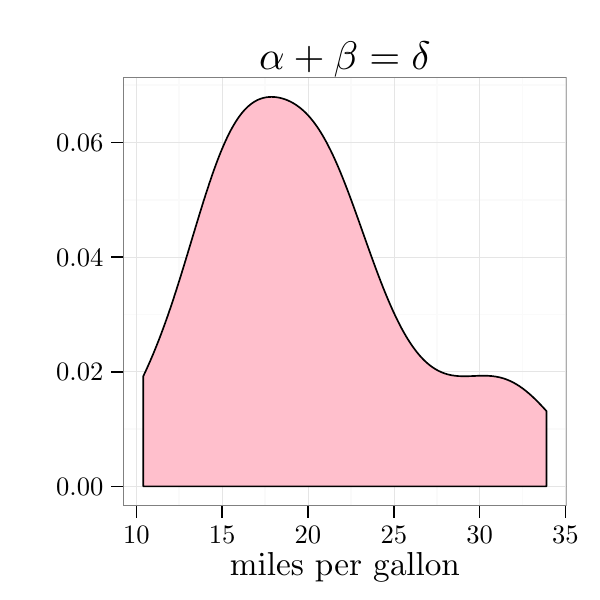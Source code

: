 % Created by tikzDevice version 0.7.0 on 2014-02-17 11:41:28
% !TEX encoding = UTF-8 Unicode
\documentclass{article}
\nonstopmode

\usepackage{tikz}

\usepackage[active,tightpage,psfixbb]{preview}

\PreviewEnvironment{pgfpicture}

\setlength\PreviewBorder{0pt}

\newcommand{\SweaveOpts}[1]{}  % do not interfere with LaTeX
\newcommand{\SweaveInput}[1]{} % because they are not real TeX commands
\newcommand{\Sexpr}[1]{}       % will only be parsed by R


\usepackage[colorlinks=true, linkcolor=blue, citecolor=blue, urlcolor=blue, linktocpage=true, breaklinks=true]{hyperref}
\usepackage{geometry}[0.5in]
\usepackage{amsthm}
\newtheoremstyle{rcode}{1pt}{1pt}{}{}{\bfseries}{}{.5em}{}
\theoremstyle{rcode}
\newtheorem{rcode}{R Code}[section]
\newtheorem{GIT}{GIT Example}[section]
% User Commands
\newcommand{\noind}{\setlength{\parindent}{0pt}}
\newcommand{\reind}{\setlength{\parindent}{15pt}}

\title{Using the Example Environment with \textbf{knitr}}
\author{Alan's Modifications and Notes}

\begin{document}

\begin{tikzpicture}[x=1pt,y=1pt]
\definecolor[named]{fillColor}{rgb}{1.00,1.00,1.00}
\path[use as bounding box,fill=fillColor,fill opacity=0.00] (0,0) rectangle (216.81,216.81);
\begin{scope}
\path[clip] (  0.00,  0.00) rectangle (216.81,216.81);
\definecolor[named]{drawColor}{rgb}{1.00,1.00,1.00}
\definecolor[named]{fillColor}{rgb}{1.00,1.00,1.00}

\path[draw=drawColor,line width= 0.6pt,line join=round,line cap=round,fill=fillColor] ( -0.00,  0.00) rectangle (216.81,216.81);
\end{scope}
\begin{scope}
\path[clip] ( 44.49, 34.03) rectangle (204.76,188.82);
\definecolor[named]{fillColor}{rgb}{1.00,1.00,1.00}

\path[fill=fillColor] ( 44.49, 34.03) rectangle (204.76,188.82);
\definecolor[named]{drawColor}{rgb}{0.98,0.98,0.98}

\path[draw=drawColor,line width= 0.6pt,line join=round] ( 44.49, 61.78) --
	(204.76, 61.78);

\path[draw=drawColor,line width= 0.6pt,line join=round] ( 44.49,103.19) --
	(204.76,103.19);

\path[draw=drawColor,line width= 0.6pt,line join=round] ( 44.49,144.61) --
	(204.76,144.61);

\path[draw=drawColor,line width= 0.6pt,line join=round] ( 44.49,186.03) --
	(204.76,186.03);

\path[draw=drawColor,line width= 0.6pt,line join=round] ( 64.79, 34.03) --
	( 64.79,188.82);

\path[draw=drawColor,line width= 0.6pt,line join=round] ( 95.79, 34.03) --
	( 95.79,188.82);

\path[draw=drawColor,line width= 0.6pt,line join=round] (126.80, 34.03) --
	(126.80,188.82);

\path[draw=drawColor,line width= 0.6pt,line join=round] (157.80, 34.03) --
	(157.80,188.82);

\path[draw=drawColor,line width= 0.6pt,line join=round] (188.80, 34.03) --
	(188.80,188.82);
\definecolor[named]{drawColor}{rgb}{0.90,0.90,0.90}

\path[draw=drawColor,line width= 0.2pt,line join=round] ( 44.49, 41.07) --
	(204.76, 41.07);

\path[draw=drawColor,line width= 0.2pt,line join=round] ( 44.49, 82.49) --
	(204.76, 82.49);

\path[draw=drawColor,line width= 0.2pt,line join=round] ( 44.49,123.90) --
	(204.76,123.90);

\path[draw=drawColor,line width= 0.2pt,line join=round] ( 44.49,165.32) --
	(204.76,165.32);

\path[draw=drawColor,line width= 0.2pt,line join=round] ( 49.29, 34.03) --
	( 49.29,188.82);

\path[draw=drawColor,line width= 0.2pt,line join=round] ( 80.29, 34.03) --
	( 80.29,188.82);

\path[draw=drawColor,line width= 0.2pt,line join=round] (111.29, 34.03) --
	(111.29,188.82);

\path[draw=drawColor,line width= 0.2pt,line join=round] (142.30, 34.03) --
	(142.30,188.82);

\path[draw=drawColor,line width= 0.2pt,line join=round] (173.30, 34.03) --
	(173.30,188.82);

\path[draw=drawColor,line width= 0.2pt,line join=round] (204.30, 34.03) --
	(204.30,188.82);
\definecolor[named]{drawColor}{rgb}{0.00,0.00,0.00}
\definecolor[named]{fillColor}{rgb}{1.00,0.75,0.80}

\path[draw=drawColor,line width= 0.6pt,line join=round,line cap=round,fill=fillColor] ( 51.77, 80.88) --
	( 52.06, 81.48) --
	( 52.34, 82.09) --
	( 52.63, 82.70) --
	( 52.91, 83.32) --
	( 53.20, 83.95) --
	( 53.48, 84.58) --
	( 53.77, 85.22) --
	( 54.05, 85.86) --
	( 54.34, 86.52) --
	( 54.62, 87.18) --
	( 54.91, 87.84) --
	( 55.19, 88.52) --
	( 55.48, 89.20) --
	( 55.76, 89.89) --
	( 56.05, 90.58) --
	( 56.33, 91.29) --
	( 56.62, 92.00) --
	( 56.90, 92.72) --
	( 57.19, 93.44) --
	( 57.47, 94.17) --
	( 57.76, 94.91) --
	( 58.04, 95.66) --
	( 58.33, 96.42) --
	( 58.61, 97.18) --
	( 58.90, 97.95) --
	( 59.18, 98.73) --
	( 59.47, 99.52) --
	( 59.75,100.31) --
	( 60.04,101.11) --
	( 60.33,101.91) --
	( 60.61,102.73) --
	( 60.90,103.55) --
	( 61.18,104.38) --
	( 61.47,105.22) --
	( 61.75,106.06) --
	( 62.04,106.91) --
	( 62.32,107.76) --
	( 62.61,108.63) --
	( 62.89,109.49) --
	( 63.18,110.37) --
	( 63.46,111.25) --
	( 63.75,112.14) --
	( 64.03,113.03) --
	( 64.32,113.93) --
	( 64.60,114.83) --
	( 64.89,115.74) --
	( 65.17,116.65) --
	( 65.46,117.56) --
	( 65.74,118.49) --
	( 66.03,119.41) --
	( 66.31,120.34) --
	( 66.60,121.27) --
	( 66.88,122.20) --
	( 67.17,123.14) --
	( 67.45,124.08) --
	( 67.74,125.02) --
	( 68.02,125.97) --
	( 68.31,126.91) --
	( 68.59,127.86) --
	( 68.88,128.80) --
	( 69.16,129.75) --
	( 69.45,130.70) --
	( 69.73,131.64) --
	( 70.02,132.59) --
	( 70.31,133.54) --
	( 70.59,134.48) --
	( 70.88,135.42) --
	( 71.16,136.36) --
	( 71.45,137.30) --
	( 71.73,138.23) --
	( 72.02,139.16) --
	( 72.30,140.09) --
	( 72.59,141.01) --
	( 72.87,141.93) --
	( 73.16,142.85) --
	( 73.44,143.76) --
	( 73.73,144.66) --
	( 74.01,145.55) --
	( 74.30,146.45) --
	( 74.58,147.33) --
	( 74.87,148.21) --
	( 75.15,149.07) --
	( 75.44,149.94) --
	( 75.72,150.79) --
	( 76.01,151.64) --
	( 76.29,152.47) --
	( 76.58,153.30) --
	( 76.86,154.12) --
	( 77.15,154.92) --
	( 77.43,155.72) --
	( 77.72,156.51) --
	( 78.00,157.29) --
	( 78.29,158.05) --
	( 78.57,158.81) --
	( 78.86,159.55) --
	( 79.14,160.29) --
	( 79.43,161.01) --
	( 79.71,161.72) --
	( 80.00,162.41) --
	( 80.29,163.10) --
	( 80.57,163.77) --
	( 80.86,164.43) --
	( 81.14,165.08) --
	( 81.43,165.71) --
	( 81.71,166.33) --
	( 82.00,166.94) --
	( 82.28,167.54) --
	( 82.57,168.11) --
	( 82.85,168.69) --
	( 83.14,169.24) --
	( 83.42,169.78) --
	( 83.71,170.31) --
	( 83.99,170.82) --
	( 84.28,171.32) --
	( 84.56,171.81) --
	( 84.85,172.29) --
	( 85.13,172.75) --
	( 85.42,173.20) --
	( 85.70,173.63) --
	( 85.99,174.06) --
	( 86.27,174.46) --
	( 86.56,174.86) --
	( 86.84,175.24) --
	( 87.13,175.61) --
	( 87.41,175.97) --
	( 87.70,176.31) --
	( 87.98,176.64) --
	( 88.27,176.96) --
	( 88.55,177.27) --
	( 88.84,177.57) --
	( 89.12,177.85) --
	( 89.41,178.12) --
	( 89.70,178.39) --
	( 89.98,178.63) --
	( 90.27,178.87) --
	( 90.55,179.10) --
	( 90.84,179.32) --
	( 91.12,179.52) --
	( 91.41,179.72) --
	( 91.69,179.91) --
	( 91.98,180.08) --
	( 92.26,180.25) --
	( 92.55,180.40) --
	( 92.83,180.55) --
	( 93.12,180.69) --
	( 93.40,180.82) --
	( 93.69,180.94) --
	( 93.97,181.05) --
	( 94.26,181.15) --
	( 94.54,181.25) --
	( 94.83,181.33) --
	( 95.11,181.41) --
	( 95.40,181.48) --
	( 95.68,181.54) --
	( 95.97,181.60) --
	( 96.25,181.65) --
	( 96.54,181.69) --
	( 96.82,181.72) --
	( 97.11,181.75) --
	( 97.39,181.77) --
	( 97.68,181.78) --
	( 97.96,181.79) --
	( 98.25,181.79) --
	( 98.53,181.78) --
	( 98.82,181.77) --
	( 99.10,181.75) --
	( 99.39,181.73) --
	( 99.68,181.70) --
	( 99.96,181.66) --
	(100.25,181.62) --
	(100.53,181.57) --
	(100.82,181.52) --
	(101.10,181.46) --
	(101.39,181.39) --
	(101.67,181.32) --
	(101.96,181.24) --
	(102.24,181.16) --
	(102.53,181.07) --
	(102.81,180.98) --
	(103.10,180.87) --
	(103.38,180.77) --
	(103.67,180.66) --
	(103.95,180.54) --
	(104.24,180.41) --
	(104.52,180.28) --
	(104.81,180.15) --
	(105.09,180.00) --
	(105.38,179.86) --
	(105.66,179.70) --
	(105.95,179.54) --
	(106.23,179.37) --
	(106.52,179.19) --
	(106.80,179.01) --
	(107.09,178.82) --
	(107.37,178.63) --
	(107.66,178.42) --
	(107.94,178.21) --
	(108.23,177.99) --
	(108.51,177.77) --
	(108.80,177.54) --
	(109.08,177.30) --
	(109.37,177.05) --
	(109.66,176.80) --
	(109.94,176.53) --
	(110.23,176.26) --
	(110.51,175.98) --
	(110.80,175.69) --
	(111.08,175.39) --
	(111.37,175.08) --
	(111.65,174.77) --
	(111.94,174.45) --
	(112.22,174.12) --
	(112.51,173.77) --
	(112.79,173.42) --
	(113.08,173.06) --
	(113.36,172.70) --
	(113.65,172.31) --
	(113.93,171.93) --
	(114.22,171.53) --
	(114.50,171.12) --
	(114.79,170.71) --
	(115.07,170.28) --
	(115.36,169.84) --
	(115.64,169.40) --
	(115.93,168.94) --
	(116.21,168.47) --
	(116.50,168.00) --
	(116.78,167.51) --
	(117.07,167.02) --
	(117.35,166.51) --
	(117.64,166.00) --
	(117.92,165.48) --
	(118.21,164.94) --
	(118.49,164.40) --
	(118.78,163.84) --
	(119.06,163.28) --
	(119.35,162.71) --
	(119.64,162.13) --
	(119.92,161.53) --
	(120.21,160.93) --
	(120.49,160.32) --
	(120.78,159.70) --
	(121.06,159.07) --
	(121.35,158.44) --
	(121.63,157.79) --
	(121.92,157.14) --
	(122.20,156.48) --
	(122.49,155.80) --
	(122.77,155.13) --
	(123.06,154.44) --
	(123.34,153.75) --
	(123.63,153.05) --
	(123.91,152.34) --
	(124.20,151.62) --
	(124.48,150.90) --
	(124.77,150.17) --
	(125.05,149.44) --
	(125.34,148.70) --
	(125.62,147.95) --
	(125.91,147.20) --
	(126.19,146.44) --
	(126.48,145.68) --
	(126.76,144.91) --
	(127.05,144.14) --
	(127.33,143.36) --
	(127.62,142.58) --
	(127.90,141.80) --
	(128.19,141.01) --
	(128.47,140.22) --
	(128.76,139.42) --
	(129.04,138.63) --
	(129.33,137.83) --
	(129.62,137.03) --
	(129.90,136.23) --
	(130.19,135.43) --
	(130.47,134.62) --
	(130.76,133.82) --
	(131.04,133.01) --
	(131.33,132.21) --
	(131.61,131.40) --
	(131.90,130.60) --
	(132.18,129.80) --
	(132.47,128.99) --
	(132.75,128.19) --
	(133.04,127.39) --
	(133.32,126.59) --
	(133.61,125.80) --
	(133.89,125.01) --
	(134.18,124.22) --
	(134.46,123.43) --
	(134.75,122.64) --
	(135.03,121.86) --
	(135.32,121.09) --
	(135.60,120.31) --
	(135.89,119.54) --
	(136.17,118.78) --
	(136.46,118.02) --
	(136.74,117.27) --
	(137.03,116.52) --
	(137.31,115.78) --
	(137.60,115.04) --
	(137.88,114.31) --
	(138.17,113.58) --
	(138.45,112.86) --
	(138.74,112.15) --
	(139.02,111.44) --
	(139.31,110.74) --
	(139.60,110.04) --
	(139.88,109.36) --
	(140.17,108.68) --
	(140.45,108.01) --
	(140.74,107.34) --
	(141.02,106.69) --
	(141.31,106.04) --
	(141.59,105.40) --
	(141.88,104.77) --
	(142.16,104.14) --
	(142.45,103.53) --
	(142.73,102.92) --
	(143.02,102.32) --
	(143.30,101.73) --
	(143.59,101.15) --
	(143.87,100.57) --
	(144.16,100.01) --
	(144.44, 99.45) --
	(144.73, 98.90) --
	(145.01, 98.36) --
	(145.30, 97.83) --
	(145.58, 97.31) --
	(145.87, 96.80) --
	(146.15, 96.30) --
	(146.44, 95.80) --
	(146.72, 95.32) --
	(147.01, 94.84) --
	(147.29, 94.37) --
	(147.58, 93.92) --
	(147.86, 93.47) --
	(148.15, 93.03) --
	(148.43, 92.60) --
	(148.72, 92.17) --
	(149.01, 91.76) --
	(149.29, 91.36) --
	(149.58, 90.96) --
	(149.86, 90.58) --
	(150.15, 90.20) --
	(150.43, 89.83) --
	(150.72, 89.47) --
	(151.00, 89.12) --
	(151.29, 88.77) --
	(151.57, 88.44) --
	(151.86, 88.12) --
	(152.14, 87.80) --
	(152.43, 87.49) --
	(152.71, 87.19) --
	(153.00, 86.90) --
	(153.28, 86.61) --
	(153.57, 86.34) --
	(153.85, 86.07) --
	(154.14, 85.81) --
	(154.42, 85.56) --
	(154.71, 85.32) --
	(154.99, 85.08) --
	(155.28, 84.85) --
	(155.56, 84.63) --
	(155.85, 84.42) --
	(156.13, 84.22) --
	(156.42, 84.01) --
	(156.70, 83.83) --
	(156.99, 83.64) --
	(157.27, 83.47) --
	(157.56, 83.30) --
	(157.84, 83.14) --
	(158.13, 82.98) --
	(158.41, 82.83) --
	(158.70, 82.69) --
	(158.99, 82.55) --
	(159.27, 82.42) --
	(159.56, 82.30) --
	(159.84, 82.18) --
	(160.13, 82.07) --
	(160.41, 81.97) --
	(160.70, 81.86) --
	(160.98, 81.77) --
	(161.27, 81.68) --
	(161.55, 81.60) --
	(161.84, 81.52) --
	(162.12, 81.45) --
	(162.41, 81.38) --
	(162.69, 81.32) --
	(162.98, 81.26) --
	(163.26, 81.20) --
	(163.55, 81.16) --
	(163.83, 81.11) --
	(164.12, 81.07) --
	(164.40, 81.03) --
	(164.69, 81.00) --
	(164.97, 80.97) --
	(165.26, 80.95) --
	(165.54, 80.92) --
	(165.83, 80.90) --
	(166.11, 80.89) --
	(166.40, 80.88) --
	(166.68, 80.87) --
	(166.97, 80.86) --
	(167.25, 80.85) --
	(167.54, 80.85) --
	(167.82, 80.85) --
	(168.11, 80.85) --
	(168.39, 80.85) --
	(168.68, 80.86) --
	(168.97, 80.87) --
	(169.25, 80.87) --
	(169.54, 80.88) --
	(169.82, 80.89) --
	(170.11, 80.90) --
	(170.39, 80.91) --
	(170.68, 80.92) --
	(170.96, 80.94) --
	(171.25, 80.95) --
	(171.53, 80.96) --
	(171.82, 80.97) --
	(172.10, 80.98) --
	(172.39, 81.00) --
	(172.67, 81.01) --
	(172.96, 81.01) --
	(173.24, 81.02) --
	(173.53, 81.03) --
	(173.81, 81.04) --
	(174.10, 81.04) --
	(174.38, 81.04) --
	(174.67, 81.05) --
	(174.95, 81.04) --
	(175.24, 81.04) --
	(175.52, 81.04) --
	(175.81, 81.03) --
	(176.09, 81.02) --
	(176.38, 81.01) --
	(176.66, 80.99) --
	(176.95, 80.97) --
	(177.23, 80.95) --
	(177.52, 80.93) --
	(177.80, 80.90) --
	(178.09, 80.87) --
	(178.37, 80.83) --
	(178.66, 80.79) --
	(178.95, 80.75) --
	(179.23, 80.71) --
	(179.52, 80.66) --
	(179.80, 80.60) --
	(180.09, 80.55) --
	(180.37, 80.48) --
	(180.66, 80.42) --
	(180.94, 80.35) --
	(181.23, 80.27) --
	(181.51, 80.19) --
	(181.80, 80.11) --
	(182.08, 80.02) --
	(182.37, 79.92) --
	(182.65, 79.82) --
	(182.94, 79.72) --
	(183.22, 79.61) --
	(183.51, 79.50) --
	(183.79, 79.38) --
	(184.08, 79.26) --
	(184.36, 79.13) --
	(184.65, 79.00) --
	(184.93, 78.86) --
	(185.22, 78.71) --
	(185.50, 78.57) --
	(185.79, 78.41) --
	(186.07, 78.25) --
	(186.36, 78.09) --
	(186.64, 77.92) --
	(186.93, 77.75) --
	(187.21, 77.57) --
	(187.50, 77.39) --
	(187.78, 77.20) --
	(188.07, 77.00) --
	(188.35, 76.80) --
	(188.64, 76.60) --
	(188.93, 76.39) --
	(189.21, 76.18) --
	(189.50, 75.96) --
	(189.78, 75.74) --
	(190.07, 75.51) --
	(190.35, 75.28) --
	(190.64, 75.04) --
	(190.92, 74.80) --
	(191.21, 74.56) --
	(191.49, 74.31) --
	(191.78, 74.05) --
	(192.06, 73.80) --
	(192.35, 73.53) --
	(192.63, 73.27) --
	(192.92, 73.00) --
	(193.20, 72.73) --
	(193.49, 72.45) --
	(193.77, 72.17) --
	(194.06, 71.88) --
	(194.34, 71.60) --
	(194.63, 71.31) --
	(194.91, 71.01) --
	(195.20, 70.71) --
	(195.48, 70.41) --
	(195.77, 70.11) --
	(196.05, 69.81) --
	(196.34, 69.50) --
	(196.62, 69.19) --
	(196.91, 68.88) --
	(197.19, 68.56) --
	(197.48, 68.24) --
	(197.48, 41.07) --
	(197.19, 41.07) --
	(196.91, 41.07) --
	(196.62, 41.07) --
	(196.34, 41.07) --
	(196.05, 41.07) --
	(195.77, 41.07) --
	(195.48, 41.07) --
	(195.20, 41.07) --
	(194.91, 41.07) --
	(194.63, 41.07) --
	(194.34, 41.07) --
	(194.06, 41.07) --
	(193.77, 41.07) --
	(193.49, 41.07) --
	(193.20, 41.07) --
	(192.92, 41.07) --
	(192.63, 41.07) --
	(192.35, 41.07) --
	(192.06, 41.07) --
	(191.78, 41.07) --
	(191.49, 41.07) --
	(191.21, 41.07) --
	(190.92, 41.07) --
	(190.64, 41.07) --
	(190.35, 41.07) --
	(190.07, 41.07) --
	(189.78, 41.07) --
	(189.50, 41.07) --
	(189.21, 41.07) --
	(188.93, 41.07) --
	(188.64, 41.07) --
	(188.35, 41.07) --
	(188.07, 41.07) --
	(187.78, 41.07) --
	(187.50, 41.07) --
	(187.21, 41.07) --
	(186.93, 41.07) --
	(186.64, 41.07) --
	(186.36, 41.07) --
	(186.07, 41.07) --
	(185.79, 41.07) --
	(185.50, 41.07) --
	(185.22, 41.07) --
	(184.93, 41.07) --
	(184.65, 41.07) --
	(184.36, 41.07) --
	(184.08, 41.07) --
	(183.79, 41.07) --
	(183.51, 41.07) --
	(183.22, 41.07) --
	(182.94, 41.07) --
	(182.65, 41.07) --
	(182.37, 41.07) --
	(182.08, 41.07) --
	(181.80, 41.07) --
	(181.51, 41.07) --
	(181.23, 41.07) --
	(180.94, 41.07) --
	(180.66, 41.07) --
	(180.37, 41.07) --
	(180.09, 41.07) --
	(179.80, 41.07) --
	(179.52, 41.07) --
	(179.23, 41.07) --
	(178.95, 41.07) --
	(178.66, 41.07) --
	(178.37, 41.07) --
	(178.09, 41.07) --
	(177.80, 41.07) --
	(177.52, 41.07) --
	(177.23, 41.07) --
	(176.95, 41.07) --
	(176.66, 41.07) --
	(176.38, 41.07) --
	(176.09, 41.07) --
	(175.81, 41.07) --
	(175.52, 41.07) --
	(175.24, 41.07) --
	(174.95, 41.07) --
	(174.67, 41.07) --
	(174.38, 41.07) --
	(174.10, 41.07) --
	(173.81, 41.07) --
	(173.53, 41.07) --
	(173.24, 41.07) --
	(172.96, 41.07) --
	(172.67, 41.07) --
	(172.39, 41.07) --
	(172.10, 41.07) --
	(171.82, 41.07) --
	(171.53, 41.07) --
	(171.25, 41.07) --
	(170.96, 41.07) --
	(170.68, 41.07) --
	(170.39, 41.07) --
	(170.11, 41.07) --
	(169.82, 41.07) --
	(169.54, 41.07) --
	(169.25, 41.07) --
	(168.97, 41.07) --
	(168.68, 41.07) --
	(168.39, 41.07) --
	(168.11, 41.07) --
	(167.82, 41.07) --
	(167.54, 41.07) --
	(167.25, 41.07) --
	(166.97, 41.07) --
	(166.68, 41.07) --
	(166.40, 41.07) --
	(166.11, 41.07) --
	(165.83, 41.07) --
	(165.54, 41.07) --
	(165.26, 41.07) --
	(164.97, 41.07) --
	(164.69, 41.07) --
	(164.40, 41.07) --
	(164.12, 41.07) --
	(163.83, 41.07) --
	(163.55, 41.07) --
	(163.26, 41.07) --
	(162.98, 41.07) --
	(162.69, 41.07) --
	(162.41, 41.07) --
	(162.12, 41.07) --
	(161.84, 41.07) --
	(161.55, 41.07) --
	(161.27, 41.07) --
	(160.98, 41.07) --
	(160.70, 41.07) --
	(160.41, 41.07) --
	(160.13, 41.07) --
	(159.84, 41.07) --
	(159.56, 41.07) --
	(159.27, 41.07) --
	(158.99, 41.07) --
	(158.70, 41.07) --
	(158.41, 41.07) --
	(158.13, 41.07) --
	(157.84, 41.07) --
	(157.56, 41.07) --
	(157.27, 41.07) --
	(156.99, 41.07) --
	(156.70, 41.07) --
	(156.42, 41.07) --
	(156.13, 41.07) --
	(155.85, 41.07) --
	(155.56, 41.07) --
	(155.28, 41.07) --
	(154.99, 41.07) --
	(154.71, 41.07) --
	(154.42, 41.07) --
	(154.14, 41.07) --
	(153.85, 41.07) --
	(153.57, 41.07) --
	(153.28, 41.07) --
	(153.00, 41.07) --
	(152.71, 41.07) --
	(152.43, 41.07) --
	(152.14, 41.07) --
	(151.86, 41.07) --
	(151.57, 41.07) --
	(151.29, 41.07) --
	(151.00, 41.07) --
	(150.72, 41.07) --
	(150.43, 41.07) --
	(150.15, 41.07) --
	(149.86, 41.07) --
	(149.58, 41.07) --
	(149.29, 41.07) --
	(149.01, 41.07) --
	(148.72, 41.07) --
	(148.43, 41.07) --
	(148.15, 41.07) --
	(147.86, 41.07) --
	(147.58, 41.07) --
	(147.29, 41.07) --
	(147.01, 41.07) --
	(146.72, 41.07) --
	(146.44, 41.07) --
	(146.15, 41.07) --
	(145.87, 41.07) --
	(145.58, 41.07) --
	(145.30, 41.07) --
	(145.01, 41.07) --
	(144.73, 41.07) --
	(144.44, 41.07) --
	(144.16, 41.07) --
	(143.87, 41.07) --
	(143.59, 41.07) --
	(143.30, 41.07) --
	(143.02, 41.07) --
	(142.73, 41.07) --
	(142.45, 41.07) --
	(142.16, 41.07) --
	(141.88, 41.07) --
	(141.59, 41.07) --
	(141.31, 41.07) --
	(141.02, 41.07) --
	(140.74, 41.07) --
	(140.45, 41.07) --
	(140.17, 41.07) --
	(139.88, 41.07) --
	(139.60, 41.07) --
	(139.31, 41.07) --
	(139.02, 41.07) --
	(138.74, 41.07) --
	(138.45, 41.07) --
	(138.17, 41.07) --
	(137.88, 41.07) --
	(137.60, 41.07) --
	(137.31, 41.07) --
	(137.03, 41.07) --
	(136.74, 41.07) --
	(136.46, 41.07) --
	(136.17, 41.07) --
	(135.89, 41.07) --
	(135.60, 41.07) --
	(135.32, 41.07) --
	(135.03, 41.07) --
	(134.75, 41.07) --
	(134.46, 41.07) --
	(134.18, 41.07) --
	(133.89, 41.07) --
	(133.61, 41.07) --
	(133.32, 41.07) --
	(133.04, 41.07) --
	(132.75, 41.07) --
	(132.47, 41.07) --
	(132.18, 41.07) --
	(131.90, 41.07) --
	(131.61, 41.07) --
	(131.33, 41.07) --
	(131.04, 41.07) --
	(130.76, 41.07) --
	(130.47, 41.07) --
	(130.19, 41.07) --
	(129.90, 41.07) --
	(129.62, 41.07) --
	(129.33, 41.07) --
	(129.04, 41.07) --
	(128.76, 41.07) --
	(128.47, 41.07) --
	(128.19, 41.07) --
	(127.90, 41.07) --
	(127.62, 41.07) --
	(127.33, 41.07) --
	(127.05, 41.07) --
	(126.76, 41.07) --
	(126.48, 41.07) --
	(126.19, 41.07) --
	(125.91, 41.07) --
	(125.62, 41.07) --
	(125.34, 41.07) --
	(125.05, 41.07) --
	(124.77, 41.07) --
	(124.48, 41.07) --
	(124.20, 41.07) --
	(123.91, 41.07) --
	(123.63, 41.07) --
	(123.34, 41.07) --
	(123.06, 41.07) --
	(122.77, 41.07) --
	(122.49, 41.07) --
	(122.20, 41.07) --
	(121.92, 41.07) --
	(121.63, 41.07) --
	(121.35, 41.07) --
	(121.06, 41.07) --
	(120.78, 41.07) --
	(120.49, 41.07) --
	(120.21, 41.07) --
	(119.92, 41.07) --
	(119.64, 41.07) --
	(119.35, 41.07) --
	(119.06, 41.07) --
	(118.78, 41.07) --
	(118.49, 41.07) --
	(118.21, 41.07) --
	(117.92, 41.07) --
	(117.64, 41.07) --
	(117.35, 41.07) --
	(117.07, 41.07) --
	(116.78, 41.07) --
	(116.50, 41.07) --
	(116.21, 41.07) --
	(115.93, 41.07) --
	(115.64, 41.07) --
	(115.36, 41.07) --
	(115.07, 41.07) --
	(114.79, 41.07) --
	(114.50, 41.07) --
	(114.22, 41.07) --
	(113.93, 41.07) --
	(113.65, 41.07) --
	(113.36, 41.07) --
	(113.08, 41.07) --
	(112.79, 41.07) --
	(112.51, 41.07) --
	(112.22, 41.07) --
	(111.94, 41.07) --
	(111.65, 41.07) --
	(111.37, 41.07) --
	(111.08, 41.07) --
	(110.80, 41.07) --
	(110.51, 41.07) --
	(110.23, 41.07) --
	(109.94, 41.07) --
	(109.66, 41.07) --
	(109.37, 41.07) --
	(109.08, 41.07) --
	(108.80, 41.07) --
	(108.51, 41.07) --
	(108.23, 41.07) --
	(107.94, 41.07) --
	(107.66, 41.07) --
	(107.37, 41.07) --
	(107.09, 41.07) --
	(106.80, 41.07) --
	(106.52, 41.07) --
	(106.23, 41.07) --
	(105.95, 41.07) --
	(105.66, 41.07) --
	(105.38, 41.07) --
	(105.09, 41.07) --
	(104.81, 41.07) --
	(104.52, 41.07) --
	(104.24, 41.07) --
	(103.95, 41.07) --
	(103.67, 41.07) --
	(103.38, 41.07) --
	(103.10, 41.07) --
	(102.81, 41.07) --
	(102.53, 41.07) --
	(102.24, 41.07) --
	(101.96, 41.07) --
	(101.67, 41.07) --
	(101.39, 41.07) --
	(101.10, 41.07) --
	(100.82, 41.07) --
	(100.53, 41.07) --
	(100.25, 41.07) --
	( 99.96, 41.07) --
	( 99.68, 41.07) --
	( 99.39, 41.07) --
	( 99.10, 41.07) --
	( 98.82, 41.07) --
	( 98.53, 41.07) --
	( 98.25, 41.07) --
	( 97.96, 41.07) --
	( 97.68, 41.07) --
	( 97.39, 41.07) --
	( 97.11, 41.07) --
	( 96.82, 41.07) --
	( 96.54, 41.07) --
	( 96.25, 41.07) --
	( 95.97, 41.07) --
	( 95.68, 41.07) --
	( 95.40, 41.07) --
	( 95.11, 41.07) --
	( 94.83, 41.07) --
	( 94.54, 41.07) --
	( 94.26, 41.07) --
	( 93.97, 41.07) --
	( 93.69, 41.07) --
	( 93.40, 41.07) --
	( 93.12, 41.07) --
	( 92.83, 41.07) --
	( 92.55, 41.07) --
	( 92.26, 41.07) --
	( 91.98, 41.07) --
	( 91.69, 41.07) --
	( 91.41, 41.07) --
	( 91.12, 41.07) --
	( 90.84, 41.07) --
	( 90.55, 41.07) --
	( 90.27, 41.07) --
	( 89.98, 41.07) --
	( 89.70, 41.07) --
	( 89.41, 41.07) --
	( 89.12, 41.07) --
	( 88.84, 41.07) --
	( 88.55, 41.07) --
	( 88.27, 41.07) --
	( 87.98, 41.07) --
	( 87.70, 41.07) --
	( 87.41, 41.07) --
	( 87.13, 41.07) --
	( 86.84, 41.07) --
	( 86.56, 41.07) --
	( 86.27, 41.07) --
	( 85.99, 41.07) --
	( 85.70, 41.07) --
	( 85.42, 41.07) --
	( 85.13, 41.07) --
	( 84.85, 41.07) --
	( 84.56, 41.07) --
	( 84.28, 41.07) --
	( 83.99, 41.07) --
	( 83.71, 41.07) --
	( 83.42, 41.07) --
	( 83.14, 41.07) --
	( 82.85, 41.07) --
	( 82.57, 41.07) --
	( 82.28, 41.07) --
	( 82.00, 41.07) --
	( 81.71, 41.07) --
	( 81.43, 41.07) --
	( 81.14, 41.07) --
	( 80.86, 41.07) --
	( 80.57, 41.07) --
	( 80.29, 41.07) --
	( 80.00, 41.07) --
	( 79.71, 41.07) --
	( 79.43, 41.07) --
	( 79.14, 41.07) --
	( 78.86, 41.07) --
	( 78.57, 41.07) --
	( 78.29, 41.07) --
	( 78.00, 41.07) --
	( 77.72, 41.07) --
	( 77.43, 41.07) --
	( 77.15, 41.07) --
	( 76.86, 41.07) --
	( 76.58, 41.07) --
	( 76.29, 41.07) --
	( 76.01, 41.07) --
	( 75.72, 41.07) --
	( 75.44, 41.07) --
	( 75.15, 41.07) --
	( 74.87, 41.07) --
	( 74.58, 41.07) --
	( 74.30, 41.07) --
	( 74.01, 41.07) --
	( 73.73, 41.07) --
	( 73.44, 41.07) --
	( 73.16, 41.07) --
	( 72.87, 41.07) --
	( 72.59, 41.07) --
	( 72.30, 41.07) --
	( 72.02, 41.07) --
	( 71.73, 41.07) --
	( 71.45, 41.07) --
	( 71.16, 41.07) --
	( 70.88, 41.07) --
	( 70.59, 41.07) --
	( 70.31, 41.07) --
	( 70.02, 41.07) --
	( 69.73, 41.07) --
	( 69.45, 41.07) --
	( 69.16, 41.07) --
	( 68.88, 41.07) --
	( 68.59, 41.07) --
	( 68.31, 41.07) --
	( 68.02, 41.07) --
	( 67.74, 41.07) --
	( 67.45, 41.07) --
	( 67.17, 41.07) --
	( 66.88, 41.07) --
	( 66.60, 41.07) --
	( 66.31, 41.07) --
	( 66.03, 41.07) --
	( 65.74, 41.07) --
	( 65.46, 41.07) --
	( 65.17, 41.07) --
	( 64.89, 41.07) --
	( 64.60, 41.07) --
	( 64.32, 41.07) --
	( 64.03, 41.07) --
	( 63.75, 41.07) --
	( 63.46, 41.07) --
	( 63.18, 41.07) --
	( 62.89, 41.07) --
	( 62.61, 41.07) --
	( 62.32, 41.07) --
	( 62.04, 41.07) --
	( 61.75, 41.07) --
	( 61.47, 41.07) --
	( 61.18, 41.07) --
	( 60.90, 41.07) --
	( 60.61, 41.07) --
	( 60.33, 41.07) --
	( 60.04, 41.07) --
	( 59.75, 41.07) --
	( 59.47, 41.07) --
	( 59.18, 41.07) --
	( 58.90, 41.07) --
	( 58.61, 41.07) --
	( 58.33, 41.07) --
	( 58.04, 41.07) --
	( 57.76, 41.07) --
	( 57.47, 41.07) --
	( 57.19, 41.07) --
	( 56.90, 41.07) --
	( 56.62, 41.07) --
	( 56.33, 41.07) --
	( 56.05, 41.07) --
	( 55.76, 41.07) --
	( 55.48, 41.07) --
	( 55.19, 41.07) --
	( 54.91, 41.07) --
	( 54.62, 41.07) --
	( 54.34, 41.07) --
	( 54.05, 41.07) --
	( 53.77, 41.07) --
	( 53.48, 41.07) --
	( 53.20, 41.07) --
	( 52.91, 41.07) --
	( 52.63, 41.07) --
	( 52.34, 41.07) --
	( 52.06, 41.07) --
	( 51.77, 41.07) --
	cycle;
\definecolor[named]{drawColor}{rgb}{0.50,0.50,0.50}

\path[draw=drawColor,line width= 0.6pt,line join=round,line cap=round] ( 44.49, 34.03) rectangle (204.76,188.82);
\end{scope}
\begin{scope}
\path[clip] (  0.00,  0.00) rectangle (216.81,216.81);
\definecolor[named]{drawColor}{rgb}{0.00,0.00,0.00}

\node[text=drawColor,anchor=base east,inner sep=0pt, outer sep=0pt, scale=  0.96] at ( 37.37, 37.76) {0.00};

\node[text=drawColor,anchor=base east,inner sep=0pt, outer sep=0pt, scale=  0.96] at ( 37.37, 79.18) {0.02};

\node[text=drawColor,anchor=base east,inner sep=0pt, outer sep=0pt, scale=  0.96] at ( 37.37,120.60) {0.04};

\node[text=drawColor,anchor=base east,inner sep=0pt, outer sep=0pt, scale=  0.96] at ( 37.37,162.01) {0.06};
\end{scope}
\begin{scope}
\path[clip] (  0.00,  0.00) rectangle (216.81,216.81);
\definecolor[named]{drawColor}{rgb}{0.00,0.00,0.00}

\path[draw=drawColor,line width= 0.6pt,line join=round] ( 40.22, 41.07) --
	( 44.49, 41.07);

\path[draw=drawColor,line width= 0.6pt,line join=round] ( 40.22, 82.49) --
	( 44.49, 82.49);

\path[draw=drawColor,line width= 0.6pt,line join=round] ( 40.22,123.90) --
	( 44.49,123.90);

\path[draw=drawColor,line width= 0.6pt,line join=round] ( 40.22,165.32) --
	( 44.49,165.32);
\end{scope}
\begin{scope}
\path[clip] (  0.00,  0.00) rectangle (216.81,216.81);
\definecolor[named]{drawColor}{rgb}{0.00,0.00,0.00}

\path[draw=drawColor,line width= 0.6pt,line join=round] ( 49.29, 29.77) --
	( 49.29, 34.03);

\path[draw=drawColor,line width= 0.6pt,line join=round] ( 80.29, 29.77) --
	( 80.29, 34.03);

\path[draw=drawColor,line width= 0.6pt,line join=round] (111.29, 29.77) --
	(111.29, 34.03);

\path[draw=drawColor,line width= 0.6pt,line join=round] (142.30, 29.77) --
	(142.30, 34.03);

\path[draw=drawColor,line width= 0.6pt,line join=round] (173.30, 29.77) --
	(173.30, 34.03);

\path[draw=drawColor,line width= 0.6pt,line join=round] (204.30, 29.77) --
	(204.30, 34.03);
\end{scope}
\begin{scope}
\path[clip] (  0.00,  0.00) rectangle (216.81,216.81);
\definecolor[named]{drawColor}{rgb}{0.00,0.00,0.00}

\node[text=drawColor,anchor=base,inner sep=0pt, outer sep=0pt, scale=  0.96] at ( 49.29, 20.31) {10};

\node[text=drawColor,anchor=base,inner sep=0pt, outer sep=0pt, scale=  0.96] at ( 80.29, 20.31) {15};

\node[text=drawColor,anchor=base,inner sep=0pt, outer sep=0pt, scale=  0.96] at (111.29, 20.31) {20};

\node[text=drawColor,anchor=base,inner sep=0pt, outer sep=0pt, scale=  0.96] at (142.30, 20.31) {25};

\node[text=drawColor,anchor=base,inner sep=0pt, outer sep=0pt, scale=  0.96] at (173.30, 20.31) {30};

\node[text=drawColor,anchor=base,inner sep=0pt, outer sep=0pt, scale=  0.96] at (204.30, 20.31) {35};
\end{scope}
\begin{scope}
\path[clip] (  0.00,  0.00) rectangle (216.81,216.81);
\definecolor[named]{drawColor}{rgb}{0.00,0.00,0.00}

\node[text=drawColor,anchor=base,inner sep=0pt, outer sep=0pt, scale=  1.20] at (124.63,  9.03) {miles per gallon};
\end{scope}
\begin{scope}
\path[clip] (  0.00,  0.00) rectangle (216.81,216.81);
\definecolor[named]{drawColor}{rgb}{0.00,0.00,0.00}

\node[text=drawColor,anchor=base,inner sep=0pt, outer sep=0pt, scale=  1.44] at (124.63,191.84) {$\alpha + \beta = \delta$};
\end{scope}
\end{tikzpicture}

\end{document}
